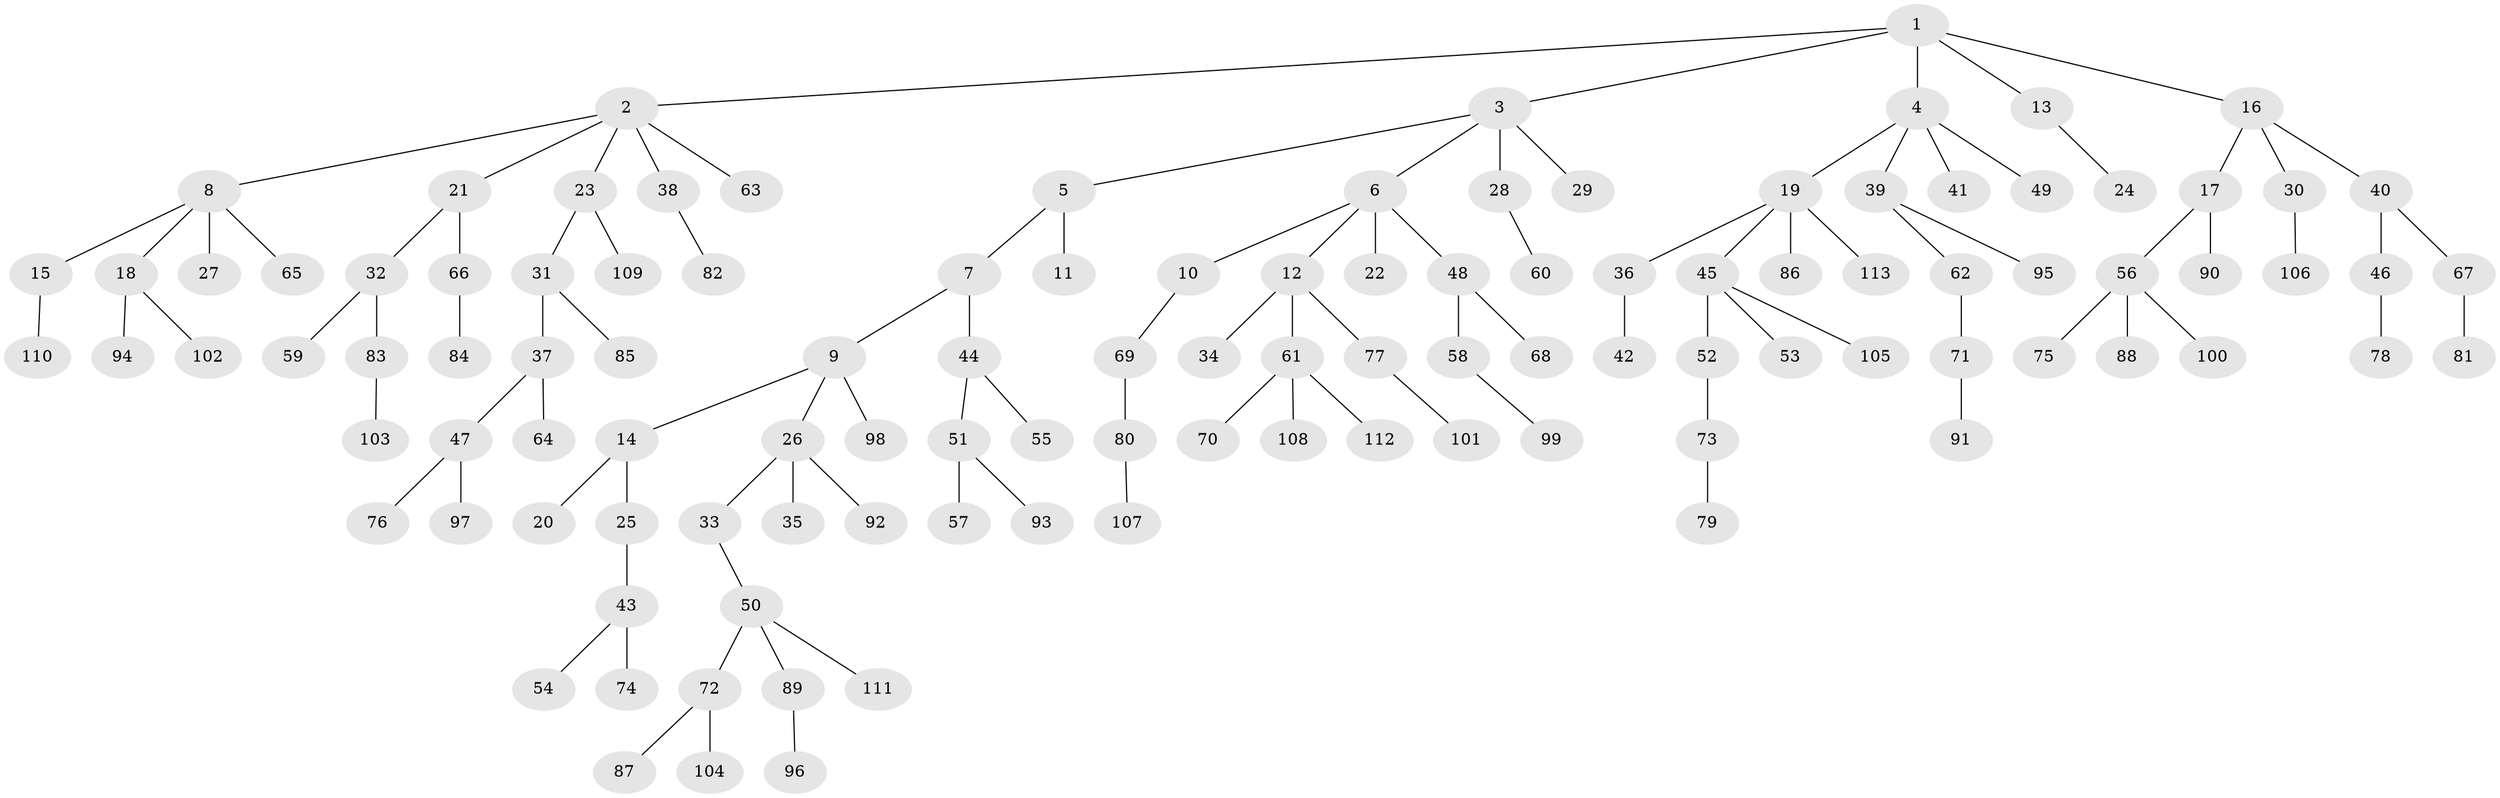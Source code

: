 // coarse degree distribution, {8: 0.013333333333333334, 6: 0.013333333333333334, 5: 0.04, 2: 0.18666666666666668, 4: 0.09333333333333334, 1: 0.5866666666666667, 7: 0.013333333333333334, 3: 0.05333333333333334}
// Generated by graph-tools (version 1.1) at 2025/24/03/03/25 07:24:07]
// undirected, 113 vertices, 112 edges
graph export_dot {
graph [start="1"]
  node [color=gray90,style=filled];
  1;
  2;
  3;
  4;
  5;
  6;
  7;
  8;
  9;
  10;
  11;
  12;
  13;
  14;
  15;
  16;
  17;
  18;
  19;
  20;
  21;
  22;
  23;
  24;
  25;
  26;
  27;
  28;
  29;
  30;
  31;
  32;
  33;
  34;
  35;
  36;
  37;
  38;
  39;
  40;
  41;
  42;
  43;
  44;
  45;
  46;
  47;
  48;
  49;
  50;
  51;
  52;
  53;
  54;
  55;
  56;
  57;
  58;
  59;
  60;
  61;
  62;
  63;
  64;
  65;
  66;
  67;
  68;
  69;
  70;
  71;
  72;
  73;
  74;
  75;
  76;
  77;
  78;
  79;
  80;
  81;
  82;
  83;
  84;
  85;
  86;
  87;
  88;
  89;
  90;
  91;
  92;
  93;
  94;
  95;
  96;
  97;
  98;
  99;
  100;
  101;
  102;
  103;
  104;
  105;
  106;
  107;
  108;
  109;
  110;
  111;
  112;
  113;
  1 -- 2;
  1 -- 3;
  1 -- 4;
  1 -- 13;
  1 -- 16;
  2 -- 8;
  2 -- 21;
  2 -- 23;
  2 -- 38;
  2 -- 63;
  3 -- 5;
  3 -- 6;
  3 -- 28;
  3 -- 29;
  4 -- 19;
  4 -- 39;
  4 -- 41;
  4 -- 49;
  5 -- 7;
  5 -- 11;
  6 -- 10;
  6 -- 12;
  6 -- 22;
  6 -- 48;
  7 -- 9;
  7 -- 44;
  8 -- 15;
  8 -- 18;
  8 -- 27;
  8 -- 65;
  9 -- 14;
  9 -- 26;
  9 -- 98;
  10 -- 69;
  12 -- 34;
  12 -- 61;
  12 -- 77;
  13 -- 24;
  14 -- 20;
  14 -- 25;
  15 -- 110;
  16 -- 17;
  16 -- 30;
  16 -- 40;
  17 -- 56;
  17 -- 90;
  18 -- 94;
  18 -- 102;
  19 -- 36;
  19 -- 45;
  19 -- 86;
  19 -- 113;
  21 -- 32;
  21 -- 66;
  23 -- 31;
  23 -- 109;
  25 -- 43;
  26 -- 33;
  26 -- 35;
  26 -- 92;
  28 -- 60;
  30 -- 106;
  31 -- 37;
  31 -- 85;
  32 -- 59;
  32 -- 83;
  33 -- 50;
  36 -- 42;
  37 -- 47;
  37 -- 64;
  38 -- 82;
  39 -- 62;
  39 -- 95;
  40 -- 46;
  40 -- 67;
  43 -- 54;
  43 -- 74;
  44 -- 51;
  44 -- 55;
  45 -- 52;
  45 -- 53;
  45 -- 105;
  46 -- 78;
  47 -- 76;
  47 -- 97;
  48 -- 58;
  48 -- 68;
  50 -- 72;
  50 -- 89;
  50 -- 111;
  51 -- 57;
  51 -- 93;
  52 -- 73;
  56 -- 75;
  56 -- 88;
  56 -- 100;
  58 -- 99;
  61 -- 70;
  61 -- 108;
  61 -- 112;
  62 -- 71;
  66 -- 84;
  67 -- 81;
  69 -- 80;
  71 -- 91;
  72 -- 87;
  72 -- 104;
  73 -- 79;
  77 -- 101;
  80 -- 107;
  83 -- 103;
  89 -- 96;
}
